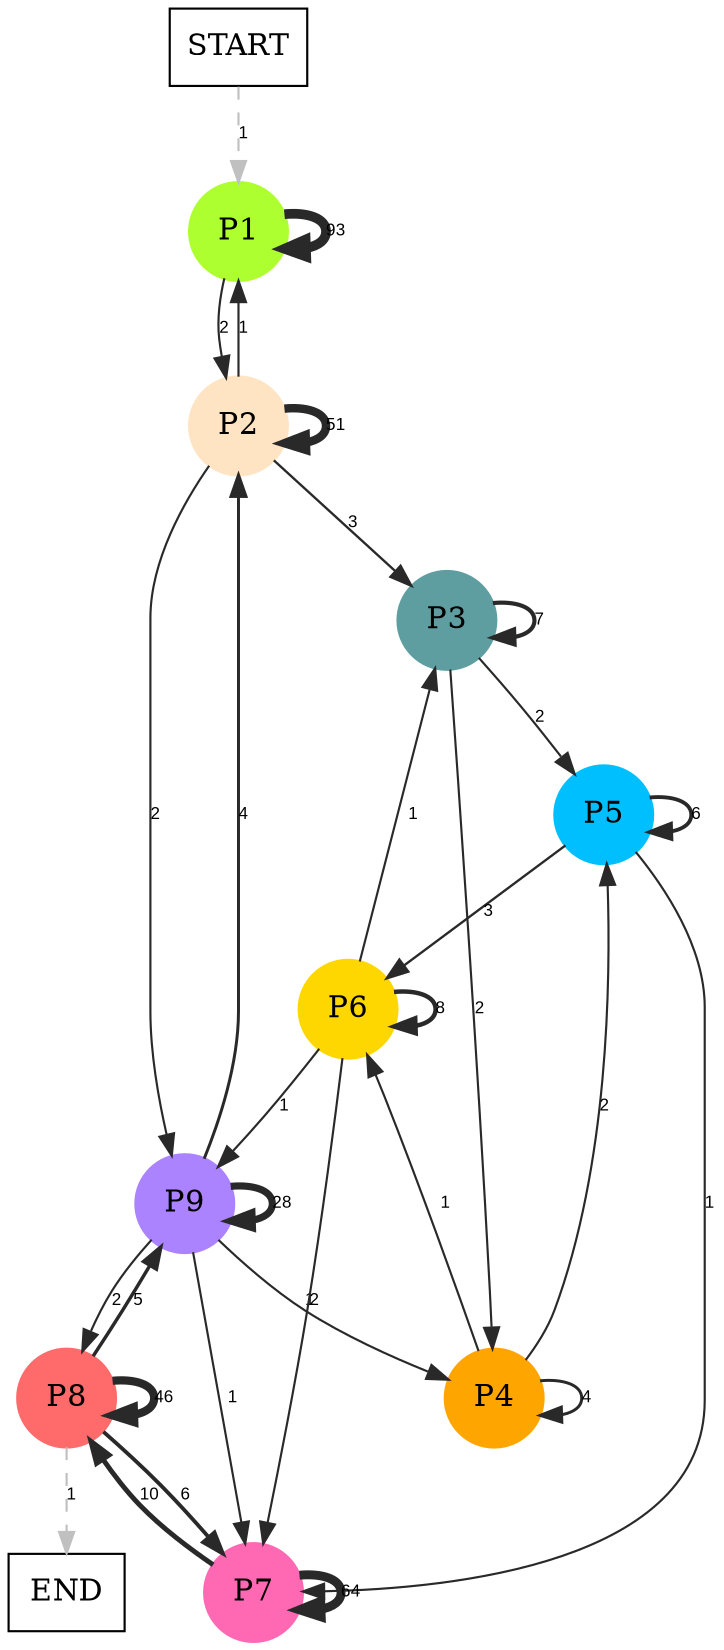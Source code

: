 digraph graphname {
	dpi = 150
	size="16,11!";
	margin = 0;
"P1" [shape=circle, color=greenyellow, style=filled]"P2" [shape=circle, color=bisque, style=filled]"P9" [shape=circle, color=mediumpurple1, style=filled]"P3" [shape=circle, color=cadetblue, style=filled]"P5" [shape=circle, color=deepskyblue, style=filled]"P6" [shape=circle, color=gold, style=filled]"P4" [shape=circle, color=orange, style=filled]"P7" [shape=circle, color=hotpink, style=filled]"P8" [shape=circle, color=indianred1, style=filled]"START" [shape=box, fillcolor=white, style=filled, color=black]"END" [shape=box, fillcolor=white, style=filled, color=black]"P1" -> "P1" [ color=grey16 penwidth = "4.532599493153256"label ="93" labelfloat=false fontname="Arial" fontsize=8]
"P1" -> "P2" [ color=grey16 penwidth = "1"label ="2" labelfloat=false fontname="Arial" fontsize=8]
"P2" -> "P1" [ color=grey16 penwidth = "1"label ="1" labelfloat=false fontname="Arial" fontsize=8]
"P2" -> "P2" [ color=grey16 penwidth = "3.9318256327243257"label ="51" labelfloat=false fontname="Arial" fontsize=8]
"P2" -> "P9" [ color=grey16 penwidth = "1"label ="2" labelfloat=false fontname="Arial" fontsize=8]
"P2" -> "P3" [ color=grey16 penwidth = "1.0986122886681098"label ="3" labelfloat=false fontname="Arial" fontsize=8]
"P9" -> "P2" [ color=grey16 penwidth = "1.3862943611198906"label ="4" labelfloat=false fontname="Arial" fontsize=8]
"P9" -> "P9" [ color=grey16 penwidth = "3.332204510175204"label ="28" labelfloat=false fontname="Arial" fontsize=8]
"P9" -> "P4" [ color=grey16 penwidth = "1"label ="1" labelfloat=false fontname="Arial" fontsize=8]
"P9" -> "P7" [ color=grey16 penwidth = "1"label ="1" labelfloat=false fontname="Arial" fontsize=8]
"P9" -> "P8" [ color=grey16 penwidth = "1"label ="2" labelfloat=false fontname="Arial" fontsize=8]
"P3" -> "P3" [ color=grey16 penwidth = "1.9459101490553132"label ="7" labelfloat=false fontname="Arial" fontsize=8]
"P3" -> "P5" [ color=grey16 penwidth = "1"label ="2" labelfloat=false fontname="Arial" fontsize=8]
"P3" -> "P4" [ color=grey16 penwidth = "1"label ="2" labelfloat=false fontname="Arial" fontsize=8]
"P5" -> "P5" [ color=grey16 penwidth = "1.791759469228055"label ="6" labelfloat=false fontname="Arial" fontsize=8]
"P5" -> "P6" [ color=grey16 penwidth = "1.0986122886681098"label ="3" labelfloat=false fontname="Arial" fontsize=8]
"P5" -> "P7" [ color=grey16 penwidth = "1"label ="1" labelfloat=false fontname="Arial" fontsize=8]
"P6" -> "P9" [ color=grey16 penwidth = "1"label ="1" labelfloat=false fontname="Arial" fontsize=8]
"P6" -> "P3" [ color=grey16 penwidth = "1"label ="1" labelfloat=false fontname="Arial" fontsize=8]
"P6" -> "P6" [ color=grey16 penwidth = "2.0794415416798357"label ="8" labelfloat=false fontname="Arial" fontsize=8]
"P6" -> "P7" [ color=grey16 penwidth = "1"label ="2" labelfloat=false fontname="Arial" fontsize=8]
"P4" -> "P5" [ color=grey16 penwidth = "1"label ="2" labelfloat=false fontname="Arial" fontsize=8]
"P4" -> "P6" [ color=grey16 penwidth = "1"label ="1" labelfloat=false fontname="Arial" fontsize=8]
"P4" -> "P4" [ color=grey16 penwidth = "1.3862943611198906"label ="4" labelfloat=false fontname="Arial" fontsize=8]
"P7" -> "P7" [ color=grey16 penwidth = "4.1588830833596715"label ="64" labelfloat=false fontname="Arial" fontsize=8]
"P7" -> "P8" [ color=grey16 penwidth = "2.302585092994046"label ="10" labelfloat=false fontname="Arial" fontsize=8]
"P8" -> "P9" [ color=grey16 penwidth = "1.6094379124341003"label ="5" labelfloat=false fontname="Arial" fontsize=8]
"P8" -> "P7" [ color=grey16 penwidth = "1.791759469228055"label ="6" labelfloat=false fontname="Arial" fontsize=8]
"P8" -> "P8" [ color=grey16 penwidth = "3.828641396489095"label ="46" labelfloat=false fontname="Arial" fontsize=8]
"P8" -> "END" [ style = dashed color=grey label ="1" labelfloat=false fontname="Arial" fontsize=8]
"START" -> "P1" [ style = dashed color=grey label ="1" labelfloat=false fontname="Arial" fontsize=8]
}